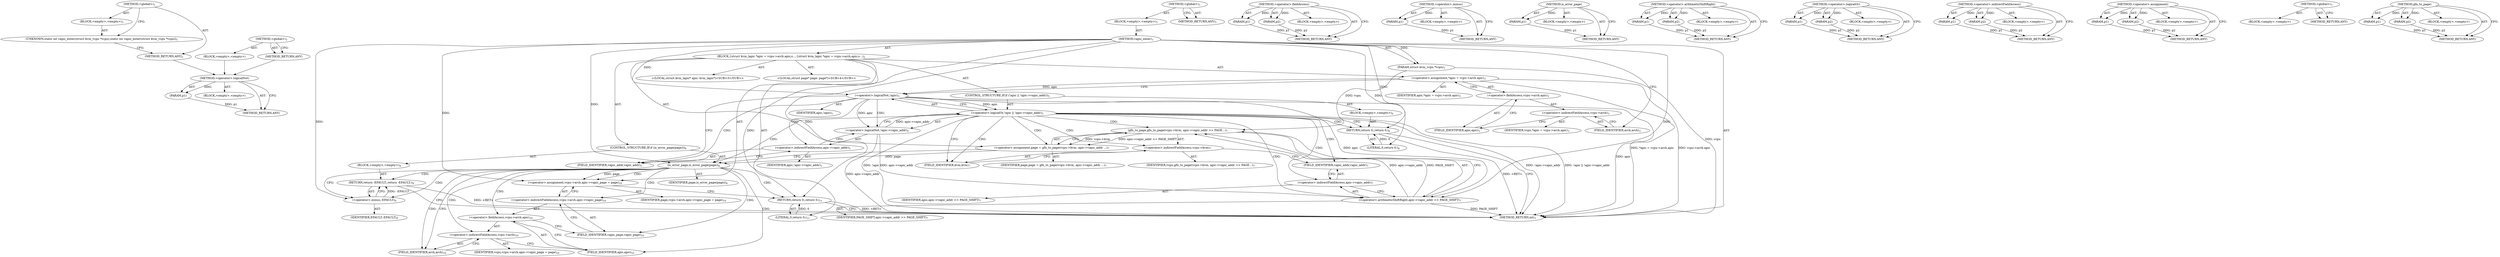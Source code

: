 digraph "&lt;global&gt;" {
vulnerable_103 [label=<(METHOD,&lt;operator&gt;.logicalNot)>];
vulnerable_104 [label=<(PARAM,p1)>];
vulnerable_105 [label=<(BLOCK,&lt;empty&gt;,&lt;empty&gt;)>];
vulnerable_106 [label=<(METHOD_RETURN,ANY)>];
vulnerable_6 [label=<(METHOD,&lt;global&gt;)<SUB>1</SUB>>];
vulnerable_7 [label=<(BLOCK,&lt;empty&gt;,&lt;empty&gt;)<SUB>1</SUB>>];
vulnerable_8 [label=<(METHOD,vapic_enter)<SUB>1</SUB>>];
vulnerable_9 [label=<(PARAM,struct kvm_vcpu *vcpu)<SUB>1</SUB>>];
vulnerable_10 [label=<(BLOCK,{
	struct kvm_lapic *apic = vcpu-&gt;arch.apic;
	s...,{
	struct kvm_lapic *apic = vcpu-&gt;arch.apic;
	s...)<SUB>2</SUB>>];
vulnerable_11 [label="<(LOCAL,struct kvm_lapic* apic: kvm_lapic*)<SUB>3</SUB>>"];
vulnerable_12 [label=<(&lt;operator&gt;.assignment,*apic = vcpu-&gt;arch.apic)<SUB>3</SUB>>];
vulnerable_13 [label=<(IDENTIFIER,apic,*apic = vcpu-&gt;arch.apic)<SUB>3</SUB>>];
vulnerable_14 [label=<(&lt;operator&gt;.fieldAccess,vcpu-&gt;arch.apic)<SUB>3</SUB>>];
vulnerable_15 [label=<(&lt;operator&gt;.indirectFieldAccess,vcpu-&gt;arch)<SUB>3</SUB>>];
vulnerable_16 [label=<(IDENTIFIER,vcpu,*apic = vcpu-&gt;arch.apic)<SUB>3</SUB>>];
vulnerable_17 [label=<(FIELD_IDENTIFIER,arch,arch)<SUB>3</SUB>>];
vulnerable_18 [label=<(FIELD_IDENTIFIER,apic,apic)<SUB>3</SUB>>];
vulnerable_19 [label="<(LOCAL,struct page* page: page*)<SUB>4</SUB>>"];
vulnerable_20 [label=<(CONTROL_STRUCTURE,IF,if (!apic || !apic-&gt;vapic_addr))<SUB>5</SUB>>];
vulnerable_21 [label=<(&lt;operator&gt;.logicalOr,!apic || !apic-&gt;vapic_addr)<SUB>5</SUB>>];
vulnerable_22 [label=<(&lt;operator&gt;.logicalNot,!apic)<SUB>5</SUB>>];
vulnerable_23 [label=<(IDENTIFIER,apic,!apic)<SUB>5</SUB>>];
vulnerable_24 [label=<(&lt;operator&gt;.logicalNot,!apic-&gt;vapic_addr)<SUB>5</SUB>>];
vulnerable_25 [label=<(&lt;operator&gt;.indirectFieldAccess,apic-&gt;vapic_addr)<SUB>5</SUB>>];
vulnerable_26 [label=<(IDENTIFIER,apic,!apic-&gt;vapic_addr)<SUB>5</SUB>>];
vulnerable_27 [label=<(FIELD_IDENTIFIER,vapic_addr,vapic_addr)<SUB>5</SUB>>];
vulnerable_28 [label=<(BLOCK,&lt;empty&gt;,&lt;empty&gt;)<SUB>6</SUB>>];
vulnerable_29 [label=<(RETURN,return 0;,return 0;)<SUB>6</SUB>>];
vulnerable_30 [label=<(LITERAL,0,return 0;)<SUB>6</SUB>>];
vulnerable_31 [label=<(&lt;operator&gt;.assignment,page = gfn_to_page(vcpu-&gt;kvm, apic-&gt;vapic_addr ...)<SUB>7</SUB>>];
vulnerable_32 [label=<(IDENTIFIER,page,page = gfn_to_page(vcpu-&gt;kvm, apic-&gt;vapic_addr ...)<SUB>7</SUB>>];
vulnerable_33 [label=<(gfn_to_page,gfn_to_page(vcpu-&gt;kvm, apic-&gt;vapic_addr &gt;&gt; PAGE...)<SUB>7</SUB>>];
vulnerable_34 [label=<(&lt;operator&gt;.indirectFieldAccess,vcpu-&gt;kvm)<SUB>7</SUB>>];
vulnerable_35 [label=<(IDENTIFIER,vcpu,gfn_to_page(vcpu-&gt;kvm, apic-&gt;vapic_addr &gt;&gt; PAGE...)<SUB>7</SUB>>];
vulnerable_36 [label=<(FIELD_IDENTIFIER,kvm,kvm)<SUB>7</SUB>>];
vulnerable_37 [label=<(&lt;operator&gt;.arithmeticShiftRight,apic-&gt;vapic_addr &gt;&gt; PAGE_SHIFT)<SUB>7</SUB>>];
vulnerable_38 [label=<(&lt;operator&gt;.indirectFieldAccess,apic-&gt;vapic_addr)<SUB>7</SUB>>];
vulnerable_39 [label=<(IDENTIFIER,apic,apic-&gt;vapic_addr &gt;&gt; PAGE_SHIFT)<SUB>7</SUB>>];
vulnerable_40 [label=<(FIELD_IDENTIFIER,vapic_addr,vapic_addr)<SUB>7</SUB>>];
vulnerable_41 [label=<(IDENTIFIER,PAGE_SHIFT,apic-&gt;vapic_addr &gt;&gt; PAGE_SHIFT)<SUB>7</SUB>>];
vulnerable_42 [label=<(CONTROL_STRUCTURE,IF,if (is_error_page(page)))<SUB>8</SUB>>];
vulnerable_43 [label=<(is_error_page,is_error_page(page))<SUB>8</SUB>>];
vulnerable_44 [label=<(IDENTIFIER,page,is_error_page(page))<SUB>8</SUB>>];
vulnerable_45 [label=<(BLOCK,&lt;empty&gt;,&lt;empty&gt;)<SUB>9</SUB>>];
vulnerable_46 [label=<(RETURN,return -EFAULT;,return -EFAULT;)<SUB>9</SUB>>];
vulnerable_47 [label=<(&lt;operator&gt;.minus,-EFAULT)<SUB>9</SUB>>];
vulnerable_48 [label=<(IDENTIFIER,EFAULT,-EFAULT)<SUB>9</SUB>>];
vulnerable_49 [label=<(&lt;operator&gt;.assignment,vcpu-&gt;arch.apic-&gt;vapic_page = page)<SUB>10</SUB>>];
vulnerable_50 [label=<(&lt;operator&gt;.indirectFieldAccess,vcpu-&gt;arch.apic-&gt;vapic_page)<SUB>10</SUB>>];
vulnerable_51 [label=<(&lt;operator&gt;.fieldAccess,vcpu-&gt;arch.apic)<SUB>10</SUB>>];
vulnerable_52 [label=<(&lt;operator&gt;.indirectFieldAccess,vcpu-&gt;arch)<SUB>10</SUB>>];
vulnerable_53 [label=<(IDENTIFIER,vcpu,vcpu-&gt;arch.apic-&gt;vapic_page = page)<SUB>10</SUB>>];
vulnerable_54 [label=<(FIELD_IDENTIFIER,arch,arch)<SUB>10</SUB>>];
vulnerable_55 [label=<(FIELD_IDENTIFIER,apic,apic)<SUB>10</SUB>>];
vulnerable_56 [label=<(FIELD_IDENTIFIER,vapic_page,vapic_page)<SUB>10</SUB>>];
vulnerable_57 [label=<(IDENTIFIER,page,vcpu-&gt;arch.apic-&gt;vapic_page = page)<SUB>10</SUB>>];
vulnerable_58 [label=<(RETURN,return 0;,return 0;)<SUB>11</SUB>>];
vulnerable_59 [label=<(LITERAL,0,return 0;)<SUB>11</SUB>>];
vulnerable_60 [label=<(METHOD_RETURN,int)<SUB>1</SUB>>];
vulnerable_62 [label=<(METHOD_RETURN,ANY)<SUB>1</SUB>>];
vulnerable_88 [label=<(METHOD,&lt;operator&gt;.fieldAccess)>];
vulnerable_89 [label=<(PARAM,p1)>];
vulnerable_90 [label=<(PARAM,p2)>];
vulnerable_91 [label=<(BLOCK,&lt;empty&gt;,&lt;empty&gt;)>];
vulnerable_92 [label=<(METHOD_RETURN,ANY)>];
vulnerable_121 [label=<(METHOD,&lt;operator&gt;.minus)>];
vulnerable_122 [label=<(PARAM,p1)>];
vulnerable_123 [label=<(BLOCK,&lt;empty&gt;,&lt;empty&gt;)>];
vulnerable_124 [label=<(METHOD_RETURN,ANY)>];
vulnerable_117 [label=<(METHOD,is_error_page)>];
vulnerable_118 [label=<(PARAM,p1)>];
vulnerable_119 [label=<(BLOCK,&lt;empty&gt;,&lt;empty&gt;)>];
vulnerable_120 [label=<(METHOD_RETURN,ANY)>];
vulnerable_112 [label=<(METHOD,&lt;operator&gt;.arithmeticShiftRight)>];
vulnerable_113 [label=<(PARAM,p1)>];
vulnerable_114 [label=<(PARAM,p2)>];
vulnerable_115 [label=<(BLOCK,&lt;empty&gt;,&lt;empty&gt;)>];
vulnerable_116 [label=<(METHOD_RETURN,ANY)>];
vulnerable_98 [label=<(METHOD,&lt;operator&gt;.logicalOr)>];
vulnerable_99 [label=<(PARAM,p1)>];
vulnerable_100 [label=<(PARAM,p2)>];
vulnerable_101 [label=<(BLOCK,&lt;empty&gt;,&lt;empty&gt;)>];
vulnerable_102 [label=<(METHOD_RETURN,ANY)>];
vulnerable_93 [label=<(METHOD,&lt;operator&gt;.indirectFieldAccess)>];
vulnerable_94 [label=<(PARAM,p1)>];
vulnerable_95 [label=<(PARAM,p2)>];
vulnerable_96 [label=<(BLOCK,&lt;empty&gt;,&lt;empty&gt;)>];
vulnerable_97 [label=<(METHOD_RETURN,ANY)>];
vulnerable_83 [label=<(METHOD,&lt;operator&gt;.assignment)>];
vulnerable_84 [label=<(PARAM,p1)>];
vulnerable_85 [label=<(PARAM,p2)>];
vulnerable_86 [label=<(BLOCK,&lt;empty&gt;,&lt;empty&gt;)>];
vulnerable_87 [label=<(METHOD_RETURN,ANY)>];
vulnerable_77 [label=<(METHOD,&lt;global&gt;)<SUB>1</SUB>>];
vulnerable_78 [label=<(BLOCK,&lt;empty&gt;,&lt;empty&gt;)>];
vulnerable_79 [label=<(METHOD_RETURN,ANY)>];
vulnerable_107 [label=<(METHOD,gfn_to_page)>];
vulnerable_108 [label=<(PARAM,p1)>];
vulnerable_109 [label=<(PARAM,p2)>];
vulnerable_110 [label=<(BLOCK,&lt;empty&gt;,&lt;empty&gt;)>];
vulnerable_111 [label=<(METHOD_RETURN,ANY)>];
fixed_6 [label=<(METHOD,&lt;global&gt;)<SUB>1</SUB>>];
fixed_7 [label=<(BLOCK,&lt;empty&gt;,&lt;empty&gt;)<SUB>1</SUB>>];
fixed_8 [label=<(UNKNOWN,static int vapic_enter(struct kvm_vcpu *vcpu),static int vapic_enter(struct kvm_vcpu *vcpu))<SUB>1</SUB>>];
fixed_9 [label=<(METHOD_RETURN,ANY)<SUB>1</SUB>>];
fixed_14 [label=<(METHOD,&lt;global&gt;)<SUB>1</SUB>>];
fixed_15 [label=<(BLOCK,&lt;empty&gt;,&lt;empty&gt;)>];
fixed_16 [label=<(METHOD_RETURN,ANY)>];
vulnerable_103 -> vulnerable_104  [key=0, label="AST: "];
vulnerable_103 -> vulnerable_104  [key=1, label="DDG: "];
vulnerable_103 -> vulnerable_105  [key=0, label="AST: "];
vulnerable_103 -> vulnerable_106  [key=0, label="AST: "];
vulnerable_103 -> vulnerable_106  [key=1, label="CFG: "];
vulnerable_104 -> vulnerable_106  [key=0, label="DDG: p1"];
vulnerable_6 -> vulnerable_7  [key=0, label="AST: "];
vulnerable_6 -> vulnerable_62  [key=0, label="AST: "];
vulnerable_6 -> vulnerable_62  [key=1, label="CFG: "];
vulnerable_7 -> vulnerable_8  [key=0, label="AST: "];
vulnerable_8 -> vulnerable_9  [key=0, label="AST: "];
vulnerable_8 -> vulnerable_9  [key=1, label="DDG: "];
vulnerable_8 -> vulnerable_10  [key=0, label="AST: "];
vulnerable_8 -> vulnerable_60  [key=0, label="AST: "];
vulnerable_8 -> vulnerable_17  [key=0, label="CFG: "];
vulnerable_8 -> vulnerable_49  [key=0, label="DDG: "];
vulnerable_8 -> vulnerable_58  [key=0, label="DDG: "];
vulnerable_8 -> vulnerable_59  [key=0, label="DDG: "];
vulnerable_8 -> vulnerable_29  [key=0, label="DDG: "];
vulnerable_8 -> vulnerable_43  [key=0, label="DDG: "];
vulnerable_8 -> vulnerable_22  [key=0, label="DDG: "];
vulnerable_8 -> vulnerable_30  [key=0, label="DDG: "];
vulnerable_8 -> vulnerable_37  [key=0, label="DDG: "];
vulnerable_8 -> vulnerable_47  [key=0, label="DDG: "];
vulnerable_9 -> vulnerable_60  [key=0, label="DDG: vcpu"];
vulnerable_9 -> vulnerable_33  [key=0, label="DDG: vcpu"];
vulnerable_10 -> vulnerable_11  [key=0, label="AST: "];
vulnerable_10 -> vulnerable_12  [key=0, label="AST: "];
vulnerable_10 -> vulnerable_19  [key=0, label="AST: "];
vulnerable_10 -> vulnerable_20  [key=0, label="AST: "];
vulnerable_10 -> vulnerable_31  [key=0, label="AST: "];
vulnerable_10 -> vulnerable_42  [key=0, label="AST: "];
vulnerable_10 -> vulnerable_49  [key=0, label="AST: "];
vulnerable_10 -> vulnerable_58  [key=0, label="AST: "];
vulnerable_12 -> vulnerable_13  [key=0, label="AST: "];
vulnerable_12 -> vulnerable_14  [key=0, label="AST: "];
vulnerable_12 -> vulnerable_22  [key=0, label="CFG: "];
vulnerable_12 -> vulnerable_22  [key=1, label="DDG: apic"];
vulnerable_12 -> vulnerable_60  [key=0, label="DDG: vcpu-&gt;arch.apic"];
vulnerable_12 -> vulnerable_60  [key=1, label="DDG: *apic = vcpu-&gt;arch.apic"];
vulnerable_14 -> vulnerable_15  [key=0, label="AST: "];
vulnerable_14 -> vulnerable_18  [key=0, label="AST: "];
vulnerable_14 -> vulnerable_12  [key=0, label="CFG: "];
vulnerable_15 -> vulnerable_16  [key=0, label="AST: "];
vulnerable_15 -> vulnerable_17  [key=0, label="AST: "];
vulnerable_15 -> vulnerable_18  [key=0, label="CFG: "];
vulnerable_17 -> vulnerable_15  [key=0, label="CFG: "];
vulnerable_18 -> vulnerable_14  [key=0, label="CFG: "];
vulnerable_20 -> vulnerable_21  [key=0, label="AST: "];
vulnerable_20 -> vulnerable_28  [key=0, label="AST: "];
vulnerable_21 -> vulnerable_22  [key=0, label="AST: "];
vulnerable_21 -> vulnerable_24  [key=0, label="AST: "];
vulnerable_21 -> vulnerable_29  [key=0, label="CFG: "];
vulnerable_21 -> vulnerable_29  [key=1, label="CDG: "];
vulnerable_21 -> vulnerable_36  [key=0, label="CFG: "];
vulnerable_21 -> vulnerable_36  [key=1, label="CDG: "];
vulnerable_21 -> vulnerable_60  [key=0, label="DDG: !apic"];
vulnerable_21 -> vulnerable_60  [key=1, label="DDG: !apic-&gt;vapic_addr"];
vulnerable_21 -> vulnerable_60  [key=2, label="DDG: !apic || !apic-&gt;vapic_addr"];
vulnerable_21 -> vulnerable_34  [key=0, label="CDG: "];
vulnerable_21 -> vulnerable_33  [key=0, label="CDG: "];
vulnerable_21 -> vulnerable_37  [key=0, label="CDG: "];
vulnerable_21 -> vulnerable_38  [key=0, label="CDG: "];
vulnerable_21 -> vulnerable_40  [key=0, label="CDG: "];
vulnerable_21 -> vulnerable_31  [key=0, label="CDG: "];
vulnerable_21 -> vulnerable_43  [key=0, label="CDG: "];
vulnerable_22 -> vulnerable_23  [key=0, label="AST: "];
vulnerable_22 -> vulnerable_21  [key=0, label="CFG: "];
vulnerable_22 -> vulnerable_21  [key=1, label="DDG: apic"];
vulnerable_22 -> vulnerable_27  [key=0, label="CFG: "];
vulnerable_22 -> vulnerable_27  [key=1, label="CDG: "];
vulnerable_22 -> vulnerable_60  [key=0, label="DDG: apic"];
vulnerable_22 -> vulnerable_24  [key=0, label="DDG: apic"];
vulnerable_22 -> vulnerable_24  [key=1, label="CDG: "];
vulnerable_22 -> vulnerable_37  [key=0, label="DDG: apic"];
vulnerable_22 -> vulnerable_25  [key=0, label="CDG: "];
vulnerable_24 -> vulnerable_25  [key=0, label="AST: "];
vulnerable_24 -> vulnerable_21  [key=0, label="CFG: "];
vulnerable_24 -> vulnerable_21  [key=1, label="DDG: apic-&gt;vapic_addr"];
vulnerable_24 -> vulnerable_60  [key=0, label="DDG: apic-&gt;vapic_addr"];
vulnerable_24 -> vulnerable_37  [key=0, label="DDG: apic-&gt;vapic_addr"];
vulnerable_25 -> vulnerable_26  [key=0, label="AST: "];
vulnerable_25 -> vulnerable_27  [key=0, label="AST: "];
vulnerable_25 -> vulnerable_24  [key=0, label="CFG: "];
vulnerable_27 -> vulnerable_25  [key=0, label="CFG: "];
vulnerable_28 -> vulnerable_29  [key=0, label="AST: "];
vulnerable_29 -> vulnerable_30  [key=0, label="AST: "];
vulnerable_29 -> vulnerable_60  [key=0, label="CFG: "];
vulnerable_29 -> vulnerable_60  [key=1, label="DDG: &lt;RET&gt;"];
vulnerable_30 -> vulnerable_29  [key=0, label="DDG: 0"];
vulnerable_31 -> vulnerable_32  [key=0, label="AST: "];
vulnerable_31 -> vulnerable_33  [key=0, label="AST: "];
vulnerable_31 -> vulnerable_43  [key=0, label="CFG: "];
vulnerable_31 -> vulnerable_43  [key=1, label="DDG: page"];
vulnerable_33 -> vulnerable_34  [key=0, label="AST: "];
vulnerable_33 -> vulnerable_37  [key=0, label="AST: "];
vulnerable_33 -> vulnerable_31  [key=0, label="CFG: "];
vulnerable_33 -> vulnerable_31  [key=1, label="DDG: vcpu-&gt;kvm"];
vulnerable_33 -> vulnerable_31  [key=2, label="DDG: apic-&gt;vapic_addr &gt;&gt; PAGE_SHIFT"];
vulnerable_34 -> vulnerable_35  [key=0, label="AST: "];
vulnerable_34 -> vulnerable_36  [key=0, label="AST: "];
vulnerable_34 -> vulnerable_40  [key=0, label="CFG: "];
vulnerable_36 -> vulnerable_34  [key=0, label="CFG: "];
vulnerable_37 -> vulnerable_38  [key=0, label="AST: "];
vulnerable_37 -> vulnerable_41  [key=0, label="AST: "];
vulnerable_37 -> vulnerable_33  [key=0, label="CFG: "];
vulnerable_37 -> vulnerable_33  [key=1, label="DDG: apic-&gt;vapic_addr"];
vulnerable_37 -> vulnerable_33  [key=2, label="DDG: PAGE_SHIFT"];
vulnerable_37 -> vulnerable_60  [key=0, label="DDG: PAGE_SHIFT"];
vulnerable_38 -> vulnerable_39  [key=0, label="AST: "];
vulnerable_38 -> vulnerable_40  [key=0, label="AST: "];
vulnerable_38 -> vulnerable_37  [key=0, label="CFG: "];
vulnerable_40 -> vulnerable_38  [key=0, label="CFG: "];
vulnerable_42 -> vulnerable_43  [key=0, label="AST: "];
vulnerable_42 -> vulnerable_45  [key=0, label="AST: "];
vulnerable_43 -> vulnerable_44  [key=0, label="AST: "];
vulnerable_43 -> vulnerable_47  [key=0, label="CFG: "];
vulnerable_43 -> vulnerable_47  [key=1, label="CDG: "];
vulnerable_43 -> vulnerable_54  [key=0, label="CFG: "];
vulnerable_43 -> vulnerable_54  [key=1, label="CDG: "];
vulnerable_43 -> vulnerable_49  [key=0, label="DDG: page"];
vulnerable_43 -> vulnerable_49  [key=1, label="CDG: "];
vulnerable_43 -> vulnerable_58  [key=0, label="CDG: "];
vulnerable_43 -> vulnerable_51  [key=0, label="CDG: "];
vulnerable_43 -> vulnerable_52  [key=0, label="CDG: "];
vulnerable_43 -> vulnerable_46  [key=0, label="CDG: "];
vulnerable_43 -> vulnerable_56  [key=0, label="CDG: "];
vulnerable_43 -> vulnerable_50  [key=0, label="CDG: "];
vulnerable_43 -> vulnerable_55  [key=0, label="CDG: "];
vulnerable_45 -> vulnerable_46  [key=0, label="AST: "];
vulnerable_46 -> vulnerable_47  [key=0, label="AST: "];
vulnerable_46 -> vulnerable_60  [key=0, label="CFG: "];
vulnerable_46 -> vulnerable_60  [key=1, label="DDG: &lt;RET&gt;"];
vulnerable_47 -> vulnerable_48  [key=0, label="AST: "];
vulnerable_47 -> vulnerable_46  [key=0, label="CFG: "];
vulnerable_47 -> vulnerable_46  [key=1, label="DDG: -EFAULT"];
vulnerable_49 -> vulnerable_50  [key=0, label="AST: "];
vulnerable_49 -> vulnerable_57  [key=0, label="AST: "];
vulnerable_49 -> vulnerable_58  [key=0, label="CFG: "];
vulnerable_50 -> vulnerable_51  [key=0, label="AST: "];
vulnerable_50 -> vulnerable_56  [key=0, label="AST: "];
vulnerable_50 -> vulnerable_49  [key=0, label="CFG: "];
vulnerable_51 -> vulnerable_52  [key=0, label="AST: "];
vulnerable_51 -> vulnerable_55  [key=0, label="AST: "];
vulnerable_51 -> vulnerable_56  [key=0, label="CFG: "];
vulnerable_52 -> vulnerable_53  [key=0, label="AST: "];
vulnerable_52 -> vulnerable_54  [key=0, label="AST: "];
vulnerable_52 -> vulnerable_55  [key=0, label="CFG: "];
vulnerable_54 -> vulnerable_52  [key=0, label="CFG: "];
vulnerable_55 -> vulnerable_51  [key=0, label="CFG: "];
vulnerable_56 -> vulnerable_50  [key=0, label="CFG: "];
vulnerable_58 -> vulnerable_59  [key=0, label="AST: "];
vulnerable_58 -> vulnerable_60  [key=0, label="CFG: "];
vulnerable_58 -> vulnerable_60  [key=1, label="DDG: &lt;RET&gt;"];
vulnerable_59 -> vulnerable_58  [key=0, label="DDG: 0"];
vulnerable_88 -> vulnerable_89  [key=0, label="AST: "];
vulnerable_88 -> vulnerable_89  [key=1, label="DDG: "];
vulnerable_88 -> vulnerable_91  [key=0, label="AST: "];
vulnerable_88 -> vulnerable_90  [key=0, label="AST: "];
vulnerable_88 -> vulnerable_90  [key=1, label="DDG: "];
vulnerable_88 -> vulnerable_92  [key=0, label="AST: "];
vulnerable_88 -> vulnerable_92  [key=1, label="CFG: "];
vulnerable_89 -> vulnerable_92  [key=0, label="DDG: p1"];
vulnerable_90 -> vulnerable_92  [key=0, label="DDG: p2"];
vulnerable_121 -> vulnerable_122  [key=0, label="AST: "];
vulnerable_121 -> vulnerable_122  [key=1, label="DDG: "];
vulnerable_121 -> vulnerable_123  [key=0, label="AST: "];
vulnerable_121 -> vulnerable_124  [key=0, label="AST: "];
vulnerable_121 -> vulnerable_124  [key=1, label="CFG: "];
vulnerable_122 -> vulnerable_124  [key=0, label="DDG: p1"];
vulnerable_117 -> vulnerable_118  [key=0, label="AST: "];
vulnerable_117 -> vulnerable_118  [key=1, label="DDG: "];
vulnerable_117 -> vulnerable_119  [key=0, label="AST: "];
vulnerable_117 -> vulnerable_120  [key=0, label="AST: "];
vulnerable_117 -> vulnerable_120  [key=1, label="CFG: "];
vulnerable_118 -> vulnerable_120  [key=0, label="DDG: p1"];
vulnerable_112 -> vulnerable_113  [key=0, label="AST: "];
vulnerable_112 -> vulnerable_113  [key=1, label="DDG: "];
vulnerable_112 -> vulnerable_115  [key=0, label="AST: "];
vulnerable_112 -> vulnerable_114  [key=0, label="AST: "];
vulnerable_112 -> vulnerable_114  [key=1, label="DDG: "];
vulnerable_112 -> vulnerable_116  [key=0, label="AST: "];
vulnerable_112 -> vulnerable_116  [key=1, label="CFG: "];
vulnerable_113 -> vulnerable_116  [key=0, label="DDG: p1"];
vulnerable_114 -> vulnerable_116  [key=0, label="DDG: p2"];
vulnerable_98 -> vulnerable_99  [key=0, label="AST: "];
vulnerable_98 -> vulnerable_99  [key=1, label="DDG: "];
vulnerable_98 -> vulnerable_101  [key=0, label="AST: "];
vulnerable_98 -> vulnerable_100  [key=0, label="AST: "];
vulnerable_98 -> vulnerable_100  [key=1, label="DDG: "];
vulnerable_98 -> vulnerable_102  [key=0, label="AST: "];
vulnerable_98 -> vulnerable_102  [key=1, label="CFG: "];
vulnerable_99 -> vulnerable_102  [key=0, label="DDG: p1"];
vulnerable_100 -> vulnerable_102  [key=0, label="DDG: p2"];
vulnerable_93 -> vulnerable_94  [key=0, label="AST: "];
vulnerable_93 -> vulnerable_94  [key=1, label="DDG: "];
vulnerable_93 -> vulnerable_96  [key=0, label="AST: "];
vulnerable_93 -> vulnerable_95  [key=0, label="AST: "];
vulnerable_93 -> vulnerable_95  [key=1, label="DDG: "];
vulnerable_93 -> vulnerable_97  [key=0, label="AST: "];
vulnerable_93 -> vulnerable_97  [key=1, label="CFG: "];
vulnerable_94 -> vulnerable_97  [key=0, label="DDG: p1"];
vulnerable_95 -> vulnerable_97  [key=0, label="DDG: p2"];
vulnerable_83 -> vulnerable_84  [key=0, label="AST: "];
vulnerable_83 -> vulnerable_84  [key=1, label="DDG: "];
vulnerable_83 -> vulnerable_86  [key=0, label="AST: "];
vulnerable_83 -> vulnerable_85  [key=0, label="AST: "];
vulnerable_83 -> vulnerable_85  [key=1, label="DDG: "];
vulnerable_83 -> vulnerable_87  [key=0, label="AST: "];
vulnerable_83 -> vulnerable_87  [key=1, label="CFG: "];
vulnerable_84 -> vulnerable_87  [key=0, label="DDG: p1"];
vulnerable_85 -> vulnerable_87  [key=0, label="DDG: p2"];
vulnerable_77 -> vulnerable_78  [key=0, label="AST: "];
vulnerable_77 -> vulnerable_79  [key=0, label="AST: "];
vulnerable_77 -> vulnerable_79  [key=1, label="CFG: "];
vulnerable_107 -> vulnerable_108  [key=0, label="AST: "];
vulnerable_107 -> vulnerable_108  [key=1, label="DDG: "];
vulnerable_107 -> vulnerable_110  [key=0, label="AST: "];
vulnerable_107 -> vulnerable_109  [key=0, label="AST: "];
vulnerable_107 -> vulnerable_109  [key=1, label="DDG: "];
vulnerable_107 -> vulnerable_111  [key=0, label="AST: "];
vulnerable_107 -> vulnerable_111  [key=1, label="CFG: "];
vulnerable_108 -> vulnerable_111  [key=0, label="DDG: p1"];
vulnerable_109 -> vulnerable_111  [key=0, label="DDG: p2"];
fixed_6 -> fixed_7  [key=0, label="AST: "];
fixed_6 -> fixed_9  [key=0, label="AST: "];
fixed_6 -> fixed_8  [key=0, label="CFG: "];
fixed_7 -> fixed_8  [key=0, label="AST: "];
fixed_8 -> fixed_9  [key=0, label="CFG: "];
fixed_9 -> vulnerable_103  [key=0];
fixed_14 -> fixed_15  [key=0, label="AST: "];
fixed_14 -> fixed_16  [key=0, label="AST: "];
fixed_14 -> fixed_16  [key=1, label="CFG: "];
fixed_15 -> vulnerable_103  [key=0];
fixed_16 -> vulnerable_103  [key=0];
}
